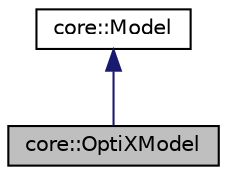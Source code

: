 digraph "core::OptiXModel"
{
 // LATEX_PDF_SIZE
  edge [fontname="Helvetica",fontsize="10",labelfontname="Helvetica",labelfontsize="10"];
  node [fontname="Helvetica",fontsize="10",shape=record];
  Node1 [label="core::OptiXModel",height=0.2,width=0.4,color="black", fillcolor="grey75", style="filled", fontcolor="black",tooltip=" "];
  Node2 -> Node1 [dir="back",color="midnightblue",fontsize="10",style="solid",fontname="Helvetica"];
  Node2 [label="core::Model",height=0.2,width=0.4,color="black", fillcolor="white", style="filled",URL="$d1/d11/classcore_1_1Model.html",tooltip="The abstract Model class holds the geometry attached to an asset of the scene (mesh,..."];
}
